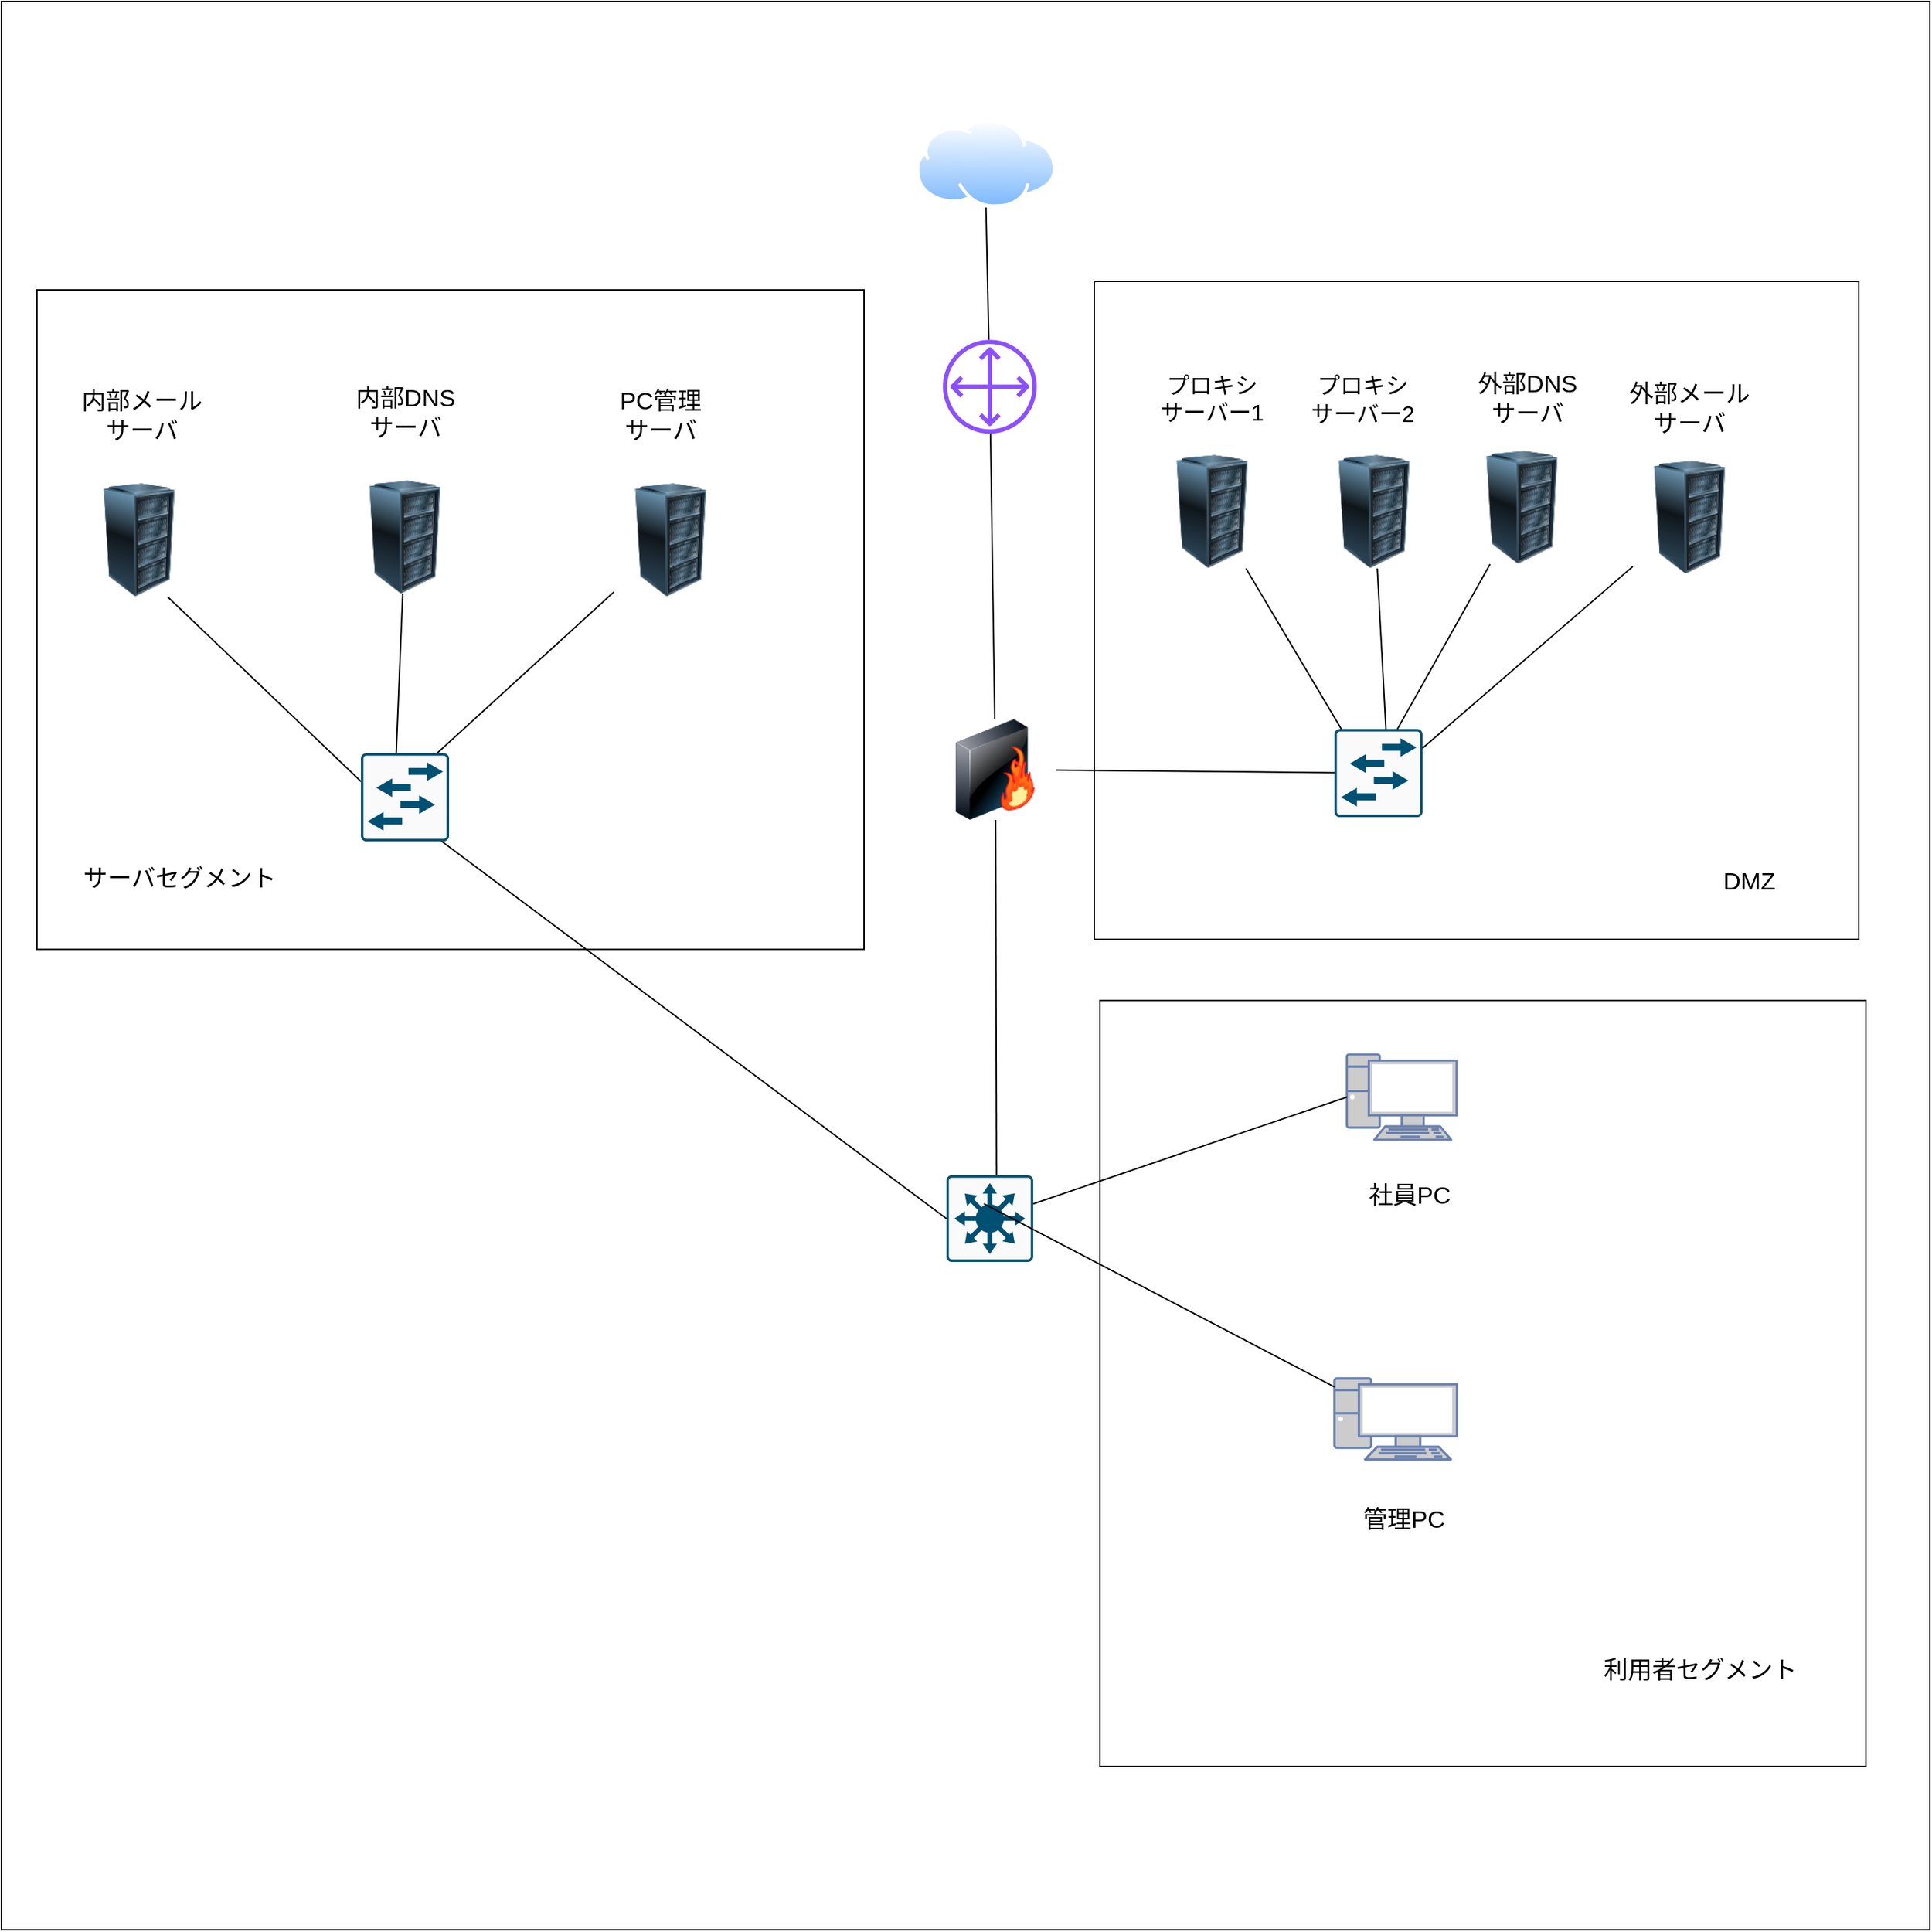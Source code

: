 <mxfile version="24.6.5" type="github" pages="2">
  <diagram name="ページ1" id="PjovX_DnfIpz0J4LrwaW">
    <mxGraphModel dx="2564" dy="1333" grid="0" gridSize="10" guides="1" tooltips="1" connect="1" arrows="1" fold="1" page="0" pageScale="1" pageWidth="827" pageHeight="1169" math="0" shadow="0">
      <root>
        <mxCell id="0" />
        <mxCell id="1" parent="0" />
        <mxCell id="ziOiXydjQFaTyok0d3w3-6" value="" style="whiteSpace=wrap;html=1;aspect=fixed;align=left;" vertex="1" parent="1">
          <mxGeometry x="-536" y="-278" width="1357" height="1357" as="geometry" />
        </mxCell>
        <mxCell id="ziOiXydjQFaTyok0d3w3-2" value="" style="whiteSpace=wrap;html=1;aspect=fixed;" vertex="1" parent="1">
          <mxGeometry x="237" y="425" width="539" height="539" as="geometry" />
        </mxCell>
        <mxCell id="DrKxHcsU2RTHfQZ3V-Yh-89" value="" style="rounded=0;whiteSpace=wrap;html=1;" parent="1" vertex="1">
          <mxGeometry x="-511" y="-75" width="582" height="464.07" as="geometry" />
        </mxCell>
        <mxCell id="DrKxHcsU2RTHfQZ3V-Yh-28" value="" style="whiteSpace=wrap;html=1;" parent="1" vertex="1">
          <mxGeometry x="233" y="-81" width="538" height="463" as="geometry" />
        </mxCell>
        <mxCell id="DrKxHcsU2RTHfQZ3V-Yh-1" value="" style="image;aspect=fixed;perimeter=ellipsePerimeter;html=1;align=center;shadow=0;dashed=0;spacingTop=3;image=img/lib/active_directory/internet_cloud.svg;" parent="1" vertex="1">
          <mxGeometry x="107.59" y="-195" width="98.41" height="62" as="geometry" />
        </mxCell>
        <mxCell id="DrKxHcsU2RTHfQZ3V-Yh-2" value="" style="sketch=0;outlineConnect=0;fontColor=#232F3E;gradientColor=none;fillColor=#8C4FFF;strokeColor=none;dashed=0;verticalLabelPosition=bottom;verticalAlign=top;align=center;html=1;fontSize=12;fontStyle=0;aspect=fixed;pointerEvents=1;shape=mxgraph.aws4.customer_gateway;" parent="1" vertex="1">
          <mxGeometry x="126.5" y="-39.93" width="66" height="66" as="geometry" />
        </mxCell>
        <mxCell id="DrKxHcsU2RTHfQZ3V-Yh-3" value="" style="image;html=1;image=img/lib/clip_art/networking/Firewall-page1_128x128.png" parent="1" vertex="1">
          <mxGeometry x="121" y="227" width="85" height="71" as="geometry" />
        </mxCell>
        <mxCell id="DrKxHcsU2RTHfQZ3V-Yh-4" value="" style="image;html=1;image=img/lib/clip_art/computers/Server_Rack_128x128.png" parent="1" vertex="1">
          <mxGeometry x="276" y="41" width="80" height="80" as="geometry" />
        </mxCell>
        <mxCell id="DrKxHcsU2RTHfQZ3V-Yh-5" value="" style="image;html=1;image=img/lib/clip_art/computers/Server_Rack_128x128.png" parent="1" vertex="1">
          <mxGeometry x="390" y="41" width="80" height="80" as="geometry" />
        </mxCell>
        <mxCell id="DrKxHcsU2RTHfQZ3V-Yh-6" value="" style="image;html=1;image=img/lib/clip_art/computers/Server_Rack_128x128.png" parent="1" vertex="1">
          <mxGeometry x="494" y="38" width="80" height="80" as="geometry" />
        </mxCell>
        <mxCell id="DrKxHcsU2RTHfQZ3V-Yh-7" value="" style="image;html=1;image=img/lib/clip_art/computers/Server_Rack_128x128.png" parent="1" vertex="1">
          <mxGeometry x="612" y="45" width="80" height="80" as="geometry" />
        </mxCell>
        <mxCell id="DrKxHcsU2RTHfQZ3V-Yh-11" value="" style="endArrow=none;html=1;rounded=0;fontSize=12;startSize=8;endSize=8;curved=1;exitX=0.325;exitY=0.415;exitDx=0;exitDy=0;exitPerimeter=0;" parent="1" source="DrKxHcsU2RTHfQZ3V-Yh-8" target="DrKxHcsU2RTHfQZ3V-Yh-4" edge="1">
          <mxGeometry width="50" height="50" relative="1" as="geometry">
            <mxPoint x="351" y="154" as="sourcePoint" />
            <mxPoint x="401" y="104" as="targetPoint" />
          </mxGeometry>
        </mxCell>
        <mxCell id="DrKxHcsU2RTHfQZ3V-Yh-13" value="" style="endArrow=none;html=1;rounded=0;fontSize=12;startSize=8;endSize=8;curved=1;exitX=0.544;exitY=0.305;exitDx=0;exitDy=0;exitPerimeter=0;" parent="1" source="DrKxHcsU2RTHfQZ3V-Yh-8" target="DrKxHcsU2RTHfQZ3V-Yh-6" edge="1">
          <mxGeometry width="50" height="50" relative="1" as="geometry">
            <mxPoint x="351" y="154" as="sourcePoint" />
            <mxPoint x="401" y="104" as="targetPoint" />
          </mxGeometry>
        </mxCell>
        <mxCell id="DrKxHcsU2RTHfQZ3V-Yh-14" value="" style="endArrow=none;html=1;rounded=0;fontSize=12;startSize=8;endSize=8;curved=1;exitX=0.717;exitY=0.462;exitDx=0;exitDy=0;exitPerimeter=0;" parent="1" source="DrKxHcsU2RTHfQZ3V-Yh-8" target="DrKxHcsU2RTHfQZ3V-Yh-7" edge="1">
          <mxGeometry width="50" height="50" relative="1" as="geometry">
            <mxPoint x="351" y="154" as="sourcePoint" />
            <mxPoint x="401" y="104" as="targetPoint" />
          </mxGeometry>
        </mxCell>
        <mxCell id="DrKxHcsU2RTHfQZ3V-Yh-15" value="" style="endArrow=none;html=1;rounded=0;fontSize=12;startSize=8;endSize=8;curved=1;" parent="1" source="DrKxHcsU2RTHfQZ3V-Yh-8" target="DrKxHcsU2RTHfQZ3V-Yh-3" edge="1">
          <mxGeometry width="50" height="50" relative="1" as="geometry">
            <mxPoint x="351" y="208" as="sourcePoint" />
            <mxPoint x="401" y="158" as="targetPoint" />
          </mxGeometry>
        </mxCell>
        <mxCell id="DrKxHcsU2RTHfQZ3V-Yh-16" value="プロキシサーバー1&lt;div style=&quot;font-size: 16px;&quot;&gt;&lt;br style=&quot;font-size: 16px;&quot;&gt;&lt;/div&gt;" style="text;strokeColor=none;align=center;fillColor=none;html=1;verticalAlign=middle;whiteSpace=wrap;rounded=0;fontSize=16;" parent="1" vertex="1">
          <mxGeometry x="276" y="-3.93" width="79.5" height="30" as="geometry" />
        </mxCell>
        <mxCell id="DrKxHcsU2RTHfQZ3V-Yh-19" style="edgeStyle=none;curved=1;rounded=0;orthogonalLoop=1;jettySize=auto;html=1;exitX=0.75;exitY=0;exitDx=0;exitDy=0;fontSize=12;startSize=8;endSize=8;" parent="1" edge="1">
          <mxGeometry relative="1" as="geometry">
            <mxPoint x="458.625" y="140" as="sourcePoint" />
            <mxPoint x="458.625" y="140" as="targetPoint" />
          </mxGeometry>
        </mxCell>
        <mxCell id="DrKxHcsU2RTHfQZ3V-Yh-20" value="外部DNSサーバ" style="text;strokeColor=none;align=center;fillColor=none;html=1;verticalAlign=middle;whiteSpace=wrap;rounded=0;fontSize=17;" parent="1" vertex="1">
          <mxGeometry x="498" y="-13" width="79.5" height="30" as="geometry" />
        </mxCell>
        <mxCell id="DrKxHcsU2RTHfQZ3V-Yh-22" value="外部メールサーバ" style="text;strokeColor=none;align=center;fillColor=none;html=1;verticalAlign=middle;whiteSpace=wrap;rounded=0;fontSize=17;" parent="1" vertex="1">
          <mxGeometry x="607" y="-3.93" width="90" height="25" as="geometry" />
        </mxCell>
        <mxCell id="DrKxHcsU2RTHfQZ3V-Yh-27" value="" style="endArrow=none;html=1;rounded=0;fontSize=12;startSize=8;endSize=8;curved=1;exitX=0.227;exitY=0.422;exitDx=0;exitDy=0;exitPerimeter=0;" parent="1" source="DrKxHcsU2RTHfQZ3V-Yh-25" target="DrKxHcsU2RTHfQZ3V-Yh-3" edge="1">
          <mxGeometry width="50" height="50" relative="1" as="geometry">
            <mxPoint x="351" y="383" as="sourcePoint" />
            <mxPoint x="401" y="333" as="targetPoint" />
          </mxGeometry>
        </mxCell>
        <mxCell id="DrKxHcsU2RTHfQZ3V-Yh-25" value="" style="sketch=0;points=[[0.015,0.015,0],[0.985,0.015,0],[0.985,0.985,0],[0.015,0.985,0],[0.25,0,0],[0.5,0,0],[0.75,0,0],[1,0.25,0],[1,0.5,0],[1,0.75,0],[0.75,1,0],[0.5,1,0],[0.25,1,0],[0,0.75,0],[0,0.5,0],[0,0.25,0]];verticalLabelPosition=bottom;html=1;verticalAlign=top;aspect=fixed;align=center;pointerEvents=1;shape=mxgraph.cisco19.rect;prIcon=l3_switch;fillColor=#FAFAFA;strokeColor=#005073;direction=south;" parent="1" vertex="1">
          <mxGeometry x="129" y="548" width="61" height="61" as="geometry" />
        </mxCell>
        <mxCell id="DrKxHcsU2RTHfQZ3V-Yh-29" value="DMZ" style="text;strokeColor=none;align=center;fillColor=none;html=1;verticalAlign=middle;whiteSpace=wrap;rounded=0;fontSize=17;" parent="1" vertex="1">
          <mxGeometry x="633" y="308" width="122" height="68" as="geometry" />
        </mxCell>
        <mxCell id="DrKxHcsU2RTHfQZ3V-Yh-31" value="" style="endArrow=none;html=1;rounded=0;fontSize=12;startSize=8;endSize=8;curved=1;exitX=0.593;exitY=0.152;exitDx=0;exitDy=0;exitPerimeter=0;" parent="1" source="DrKxHcsU2RTHfQZ3V-Yh-8" target="DrKxHcsU2RTHfQZ3V-Yh-5" edge="1">
          <mxGeometry width="50" height="50" relative="1" as="geometry">
            <mxPoint x="496.432" y="214.424" as="sourcePoint" />
            <mxPoint x="444.202" y="77" as="targetPoint" />
          </mxGeometry>
        </mxCell>
        <mxCell id="DrKxHcsU2RTHfQZ3V-Yh-8" value="" style="sketch=0;points=[[0.015,0.015,0],[0.985,0.015,0],[0.985,0.985,0],[0.015,0.985,0],[0.25,0,0],[0.5,0,0],[0.75,0,0],[1,0.25,0],[1,0.5,0],[1,0.75,0],[0.75,1,0],[0.5,1,0],[0.25,1,0],[0,0.75,0],[0,0.5,0],[0,0.25,0]];verticalLabelPosition=bottom;html=1;verticalAlign=top;aspect=fixed;align=center;pointerEvents=1;shape=mxgraph.cisco19.rect;prIcon=l2_switch;fillColor=#FAFAFA;strokeColor=#005073;" parent="1" vertex="1">
          <mxGeometry x="402" y="234" width="62" height="62" as="geometry" />
        </mxCell>
        <mxCell id="DrKxHcsU2RTHfQZ3V-Yh-32" value="プロキシサーバー2" style="text;strokeColor=none;align=center;fillColor=none;html=1;verticalAlign=middle;whiteSpace=wrap;rounded=0;fontSize=16;" parent="1" vertex="1">
          <mxGeometry x="382" y="-13" width="79.5" height="30" as="geometry" />
        </mxCell>
        <mxCell id="DrKxHcsU2RTHfQZ3V-Yh-53" style="edgeStyle=none;curved=1;rounded=0;orthogonalLoop=1;jettySize=auto;html=1;exitX=0;exitY=0;exitDx=0;exitDy=0;fontSize=12;startSize=8;endSize=8;" parent="1" source="DrKxHcsU2RTHfQZ3V-Yh-28" target="DrKxHcsU2RTHfQZ3V-Yh-28" edge="1">
          <mxGeometry relative="1" as="geometry" />
        </mxCell>
        <mxCell id="DrKxHcsU2RTHfQZ3V-Yh-54" value="" style="endArrow=none;html=1;rounded=0;fontSize=12;startSize=8;endSize=8;curved=1;" parent="1" source="DrKxHcsU2RTHfQZ3V-Yh-3" target="DrKxHcsU2RTHfQZ3V-Yh-2" edge="1">
          <mxGeometry width="50" height="50" relative="1" as="geometry">
            <mxPoint x="370" y="101" as="sourcePoint" />
            <mxPoint x="420" y="51" as="targetPoint" />
          </mxGeometry>
        </mxCell>
        <mxCell id="DrKxHcsU2RTHfQZ3V-Yh-56" value="" style="endArrow=none;html=1;rounded=0;fontSize=12;startSize=8;endSize=8;curved=1;entryX=0.5;entryY=1;entryDx=0;entryDy=0;" parent="1" source="DrKxHcsU2RTHfQZ3V-Yh-2" target="DrKxHcsU2RTHfQZ3V-Yh-1" edge="1">
          <mxGeometry width="50" height="50" relative="1" as="geometry">
            <mxPoint x="370" y="-41" as="sourcePoint" />
            <mxPoint x="150" y="-222" as="targetPoint" />
          </mxGeometry>
        </mxCell>
        <mxCell id="DrKxHcsU2RTHfQZ3V-Yh-57" style="edgeStyle=none;curved=1;rounded=0;orthogonalLoop=1;jettySize=auto;html=1;exitX=0.25;exitY=0;exitDx=0;exitDy=0;fontSize=12;startSize=8;endSize=8;" parent="1" source="DrKxHcsU2RTHfQZ3V-Yh-1" target="DrKxHcsU2RTHfQZ3V-Yh-1" edge="1">
          <mxGeometry relative="1" as="geometry" />
        </mxCell>
        <mxCell id="DrKxHcsU2RTHfQZ3V-Yh-65" style="edgeStyle=none;curved=1;rounded=0;orthogonalLoop=1;jettySize=auto;html=1;exitX=0.75;exitY=1;exitDx=0;exitDy=0;fontSize=12;startSize=8;endSize=8;" parent="1" source="DrKxHcsU2RTHfQZ3V-Yh-16" target="DrKxHcsU2RTHfQZ3V-Yh-16" edge="1">
          <mxGeometry relative="1" as="geometry" />
        </mxCell>
        <mxCell id="DrKxHcsU2RTHfQZ3V-Yh-67" style="edgeStyle=none;curved=1;rounded=0;orthogonalLoop=1;jettySize=auto;html=1;exitX=0;exitY=0;exitDx=0;exitDy=0;fontSize=12;startSize=8;endSize=8;" parent="1" source="DrKxHcsU2RTHfQZ3V-Yh-28" target="DrKxHcsU2RTHfQZ3V-Yh-28" edge="1">
          <mxGeometry relative="1" as="geometry" />
        </mxCell>
        <mxCell id="DrKxHcsU2RTHfQZ3V-Yh-69" value="" style="image;html=1;image=img/lib/clip_art/computers/Server_Rack_128x128.png" parent="1" vertex="1">
          <mxGeometry x="-479" y="61" width="80" height="80" as="geometry" />
        </mxCell>
        <mxCell id="DrKxHcsU2RTHfQZ3V-Yh-70" value="" style="image;html=1;image=img/lib/clip_art/computers/Server_Rack_128x128.png" parent="1" vertex="1">
          <mxGeometry x="-292" y="59.0" width="80" height="80" as="geometry" />
        </mxCell>
        <mxCell id="DrKxHcsU2RTHfQZ3V-Yh-71" value="" style="image;html=1;image=img/lib/clip_art/computers/Server_Rack_128x128.png" parent="1" vertex="1">
          <mxGeometry x="-105" y="61" width="80" height="80" as="geometry" />
        </mxCell>
        <mxCell id="DrKxHcsU2RTHfQZ3V-Yh-75" value="" style="endArrow=none;html=1;rounded=0;fontSize=12;startSize=8;endSize=8;curved=1;exitX=0.326;exitY=0.559;exitDx=0;exitDy=0;exitPerimeter=0;entryX=0.5;entryY=1;entryDx=0;entryDy=0;entryPerimeter=0;" parent="1" source="DrKxHcsU2RTHfQZ3V-Yh-73" target="DrKxHcsU2RTHfQZ3V-Yh-25" edge="1">
          <mxGeometry width="50" height="50" relative="1" as="geometry">
            <mxPoint x="86" y="328" as="sourcePoint" />
            <mxPoint x="136" y="278" as="targetPoint" />
          </mxGeometry>
        </mxCell>
        <mxCell id="DrKxHcsU2RTHfQZ3V-Yh-76" style="edgeStyle=none;curved=1;rounded=0;orthogonalLoop=1;jettySize=auto;html=1;exitX=0;exitY=0.5;exitDx=0;exitDy=0;exitPerimeter=0;fontSize=12;startSize=8;endSize=8;" parent="1" source="DrKxHcsU2RTHfQZ3V-Yh-73" target="DrKxHcsU2RTHfQZ3V-Yh-73" edge="1">
          <mxGeometry relative="1" as="geometry" />
        </mxCell>
        <mxCell id="DrKxHcsU2RTHfQZ3V-Yh-77" value="" style="endArrow=none;html=1;rounded=0;fontSize=12;startSize=8;endSize=8;curved=1;exitX=0.303;exitY=0.61;exitDx=0;exitDy=0;exitPerimeter=0;entryX=0.75;entryY=1;entryDx=0;entryDy=0;" parent="1" source="DrKxHcsU2RTHfQZ3V-Yh-73" target="DrKxHcsU2RTHfQZ3V-Yh-69" edge="1">
          <mxGeometry width="50" height="50" relative="1" as="geometry">
            <mxPoint x="75" y="397" as="sourcePoint" />
            <mxPoint x="125" y="347" as="targetPoint" />
          </mxGeometry>
        </mxCell>
        <mxCell id="DrKxHcsU2RTHfQZ3V-Yh-78" value="" style="endArrow=none;html=1;rounded=0;fontSize=12;startSize=8;endSize=8;curved=1;exitX=0.381;exitY=0.473;exitDx=0;exitDy=0;exitPerimeter=0;" parent="1" source="DrKxHcsU2RTHfQZ3V-Yh-73" target="DrKxHcsU2RTHfQZ3V-Yh-70" edge="1">
          <mxGeometry width="50" height="50" relative="1" as="geometry">
            <mxPoint x="75" y="397" as="sourcePoint" />
            <mxPoint x="125" y="347" as="targetPoint" />
          </mxGeometry>
        </mxCell>
        <mxCell id="DrKxHcsU2RTHfQZ3V-Yh-79" value="" style="endArrow=none;html=1;rounded=0;fontSize=12;startSize=8;endSize=8;curved=1;exitX=0.303;exitY=0.512;exitDx=0;exitDy=0;exitPerimeter=0;" parent="1" source="DrKxHcsU2RTHfQZ3V-Yh-73" target="DrKxHcsU2RTHfQZ3V-Yh-71" edge="1">
          <mxGeometry width="50" height="50" relative="1" as="geometry">
            <mxPoint x="75" y="397" as="sourcePoint" />
            <mxPoint x="125" y="347" as="targetPoint" />
          </mxGeometry>
        </mxCell>
        <mxCell id="DrKxHcsU2RTHfQZ3V-Yh-73" value="" style="sketch=0;points=[[0.015,0.015,0],[0.985,0.015,0],[0.985,0.985,0],[0.015,0.985,0],[0.25,0,0],[0.5,0,0],[0.75,0,0],[1,0.25,0],[1,0.5,0],[1,0.75,0],[0.75,1,0],[0.5,1,0],[0.25,1,0],[0,0.75,0],[0,0.5,0],[0,0.25,0]];verticalLabelPosition=bottom;html=1;verticalAlign=top;aspect=fixed;align=center;pointerEvents=1;shape=mxgraph.cisco19.rect;prIcon=l2_switch;fillColor=#FAFAFA;strokeColor=#005073;" parent="1" vertex="1">
          <mxGeometry x="-283" y="251" width="62" height="62" as="geometry" />
        </mxCell>
        <mxCell id="DrKxHcsU2RTHfQZ3V-Yh-80" value="内部メールサーバ" style="text;strokeColor=none;align=center;fillColor=none;html=1;verticalAlign=middle;whiteSpace=wrap;rounded=0;fontSize=17;" parent="1" vertex="1">
          <mxGeometry x="-485" y="-11" width="95.5" height="49" as="geometry" />
        </mxCell>
        <mxCell id="DrKxHcsU2RTHfQZ3V-Yh-81" style="edgeStyle=none;curved=1;rounded=0;orthogonalLoop=1;jettySize=auto;html=1;exitX=0.75;exitY=0;exitDx=0;exitDy=0;fontSize=12;startSize=8;endSize=8;" parent="1" source="DrKxHcsU2RTHfQZ3V-Yh-80" target="DrKxHcsU2RTHfQZ3V-Yh-80" edge="1">
          <mxGeometry relative="1" as="geometry" />
        </mxCell>
        <mxCell id="DrKxHcsU2RTHfQZ3V-Yh-86" value="内部DNS&lt;div style=&quot;font-size: 17px;&quot;&gt;サーバ&lt;/div&gt;" style="text;strokeColor=none;align=center;fillColor=none;html=1;verticalAlign=middle;whiteSpace=wrap;rounded=0;fontSize=17;" parent="1" vertex="1">
          <mxGeometry x="-299.75" y="-13" width="96.75" height="49" as="geometry" />
        </mxCell>
        <mxCell id="DrKxHcsU2RTHfQZ3V-Yh-87" value="&lt;div style=&quot;font-size: 17px;&quot;&gt;PC管理&lt;br style=&quot;font-size: 17px;&quot;&gt;サーバ&lt;/div&gt;" style="text;strokeColor=none;align=center;fillColor=none;html=1;verticalAlign=middle;whiteSpace=wrap;rounded=0;fontSize=17;" parent="1" vertex="1">
          <mxGeometry x="-120.5" y="-11" width="95.5" height="49" as="geometry" />
        </mxCell>
        <mxCell id="DrKxHcsU2RTHfQZ3V-Yh-90" style="edgeStyle=none;curved=1;rounded=0;orthogonalLoop=1;jettySize=auto;html=1;exitX=1;exitY=1;exitDx=0;exitDy=0;fontSize=12;startSize=8;endSize=8;" parent="1" source="DrKxHcsU2RTHfQZ3V-Yh-89" target="DrKxHcsU2RTHfQZ3V-Yh-89" edge="1">
          <mxGeometry relative="1" as="geometry" />
        </mxCell>
        <mxCell id="DrKxHcsU2RTHfQZ3V-Yh-91" value="サーバセグメント" style="text;strokeColor=none;align=center;fillColor=none;html=1;verticalAlign=middle;whiteSpace=wrap;rounded=0;fontSize=17;" parent="1" vertex="1">
          <mxGeometry x="-489" y="308" width="157" height="64" as="geometry" />
        </mxCell>
        <mxCell id="DrKxHcsU2RTHfQZ3V-Yh-92" value="" style="fontColor=#0066CC;verticalAlign=top;verticalLabelPosition=bottom;labelPosition=center;align=center;html=1;outlineConnect=0;fillColor=#CCCCCC;strokeColor=#6881B3;gradientColor=none;gradientDirection=north;strokeWidth=2;shape=mxgraph.networks.pc;" parent="1" vertex="1">
          <mxGeometry x="402" y="691" width="86.25" height="57" as="geometry" />
        </mxCell>
        <mxCell id="DrKxHcsU2RTHfQZ3V-Yh-93" value="管理PC" style="text;strokeColor=none;align=center;fillColor=none;html=1;verticalAlign=middle;whiteSpace=wrap;rounded=0;fontSize=17;" parent="1" vertex="1">
          <mxGeometry x="410.75" y="776" width="79.5" height="30" as="geometry" />
        </mxCell>
        <mxCell id="DrKxHcsU2RTHfQZ3V-Yh-94" value="" style="fontColor=#0066CC;verticalAlign=top;verticalLabelPosition=bottom;labelPosition=center;align=center;html=1;outlineConnect=0;fillColor=#CCCCCC;strokeColor=#6881B3;gradientColor=none;gradientDirection=north;strokeWidth=2;shape=mxgraph.networks.pc;" parent="1" vertex="1">
          <mxGeometry x="410.75" y="463" width="77.25" height="60" as="geometry" />
        </mxCell>
        <mxCell id="DrKxHcsU2RTHfQZ3V-Yh-95" value="社員PC" style="text;strokeColor=none;align=center;fillColor=none;html=1;verticalAlign=middle;whiteSpace=wrap;rounded=0;fontSize=17;" parent="1" vertex="1">
          <mxGeometry x="414.5" y="548" width="79.5" height="30" as="geometry" />
        </mxCell>
        <mxCell id="DrKxHcsU2RTHfQZ3V-Yh-96" value="" style="endArrow=none;html=1;rounded=0;fontSize=12;startSize=8;endSize=8;curved=1;entryX=0;entryY=0.5;entryDx=0;entryDy=0;entryPerimeter=0;" parent="1" source="DrKxHcsU2RTHfQZ3V-Yh-25" target="DrKxHcsU2RTHfQZ3V-Yh-94" edge="1">
          <mxGeometry width="50" height="50" relative="1" as="geometry">
            <mxPoint x="170" y="512" as="sourcePoint" />
            <mxPoint x="220" y="462" as="targetPoint" />
          </mxGeometry>
        </mxCell>
        <mxCell id="DrKxHcsU2RTHfQZ3V-Yh-97" style="edgeStyle=none;curved=1;rounded=0;orthogonalLoop=1;jettySize=auto;html=1;entryX=0.5;entryY=0;entryDx=0;entryDy=0;entryPerimeter=0;fontSize=12;startSize=8;endSize=8;" parent="1" source="DrKxHcsU2RTHfQZ3V-Yh-25" target="DrKxHcsU2RTHfQZ3V-Yh-25" edge="1">
          <mxGeometry relative="1" as="geometry" />
        </mxCell>
        <mxCell id="DrKxHcsU2RTHfQZ3V-Yh-98" value="" style="endArrow=none;html=1;rounded=0;fontSize=12;startSize=8;endSize=8;curved=1;exitX=0.328;exitY=0.568;exitDx=0;exitDy=0;exitPerimeter=0;" parent="1" source="DrKxHcsU2RTHfQZ3V-Yh-25" target="DrKxHcsU2RTHfQZ3V-Yh-92" edge="1">
          <mxGeometry width="50" height="50" relative="1" as="geometry">
            <mxPoint x="140" y="487" as="sourcePoint" />
            <mxPoint x="190" y="437" as="targetPoint" />
          </mxGeometry>
        </mxCell>
        <mxCell id="ziOiXydjQFaTyok0d3w3-12" value="利用者セグメント" style="text;strokeColor=none;align=center;fillColor=none;html=1;verticalAlign=middle;whiteSpace=wrap;rounded=0;fontSize=17;" vertex="1" parent="1">
          <mxGeometry x="571" y="863" width="177" height="68" as="geometry" />
        </mxCell>
      </root>
    </mxGraphModel>
  </diagram>
  <diagram name="ページ1のコピー" id="ktKkLM5TYFKdbGdzPwie">
    <mxGraphModel dx="2868" dy="1272" grid="0" gridSize="10" guides="1" tooltips="1" connect="1" arrows="1" fold="1" page="0" pageScale="1" pageWidth="827" pageHeight="1169" math="0" shadow="0">
      <root>
        <mxCell id="LeUiIcLvKOep62EWzqUP-0" />
        <mxCell id="LeUiIcLvKOep62EWzqUP-1" parent="LeUiIcLvKOep62EWzqUP-0" />
        <mxCell id="ee0duNsLG5vYrk6HXB1_-0" value="" style="whiteSpace=wrap;html=1;" vertex="1" parent="LeUiIcLvKOep62EWzqUP-1">
          <mxGeometry x="230" y="439" width="520" height="417" as="geometry" />
        </mxCell>
        <mxCell id="LeUiIcLvKOep62EWzqUP-2" value="" style="rounded=0;whiteSpace=wrap;html=1;" vertex="1" parent="LeUiIcLvKOep62EWzqUP-1">
          <mxGeometry x="-511" y="-39.93" width="555" height="429" as="geometry" />
        </mxCell>
        <mxCell id="LeUiIcLvKOep62EWzqUP-3" value="" style="whiteSpace=wrap;html=1;" vertex="1" parent="LeUiIcLvKOep62EWzqUP-1">
          <mxGeometry x="233" y="-41" width="520" height="417" as="geometry" />
        </mxCell>
        <mxCell id="LeUiIcLvKOep62EWzqUP-4" value="" style="image;aspect=fixed;perimeter=ellipsePerimeter;html=1;align=center;shadow=0;dashed=0;spacingTop=3;image=img/lib/active_directory/internet_cloud.svg;" vertex="1" parent="LeUiIcLvKOep62EWzqUP-1">
          <mxGeometry x="107.59" y="-195" width="98.41" height="62" as="geometry" />
        </mxCell>
        <mxCell id="LeUiIcLvKOep62EWzqUP-5" value="" style="sketch=0;outlineConnect=0;fontColor=#232F3E;gradientColor=none;fillColor=#8C4FFF;strokeColor=none;dashed=0;verticalLabelPosition=bottom;verticalAlign=top;align=center;html=1;fontSize=12;fontStyle=0;aspect=fixed;pointerEvents=1;shape=mxgraph.aws4.customer_gateway;" vertex="1" parent="LeUiIcLvKOep62EWzqUP-1">
          <mxGeometry x="126.5" y="-39.93" width="66" height="66" as="geometry" />
        </mxCell>
        <mxCell id="LeUiIcLvKOep62EWzqUP-6" value="" style="image;html=1;image=img/lib/clip_art/networking/Firewall-page1_128x128.png" vertex="1" parent="LeUiIcLvKOep62EWzqUP-1">
          <mxGeometry x="121" y="227" width="85" height="71" as="geometry" />
        </mxCell>
        <mxCell id="LeUiIcLvKOep62EWzqUP-7" value="" style="image;html=1;image=img/lib/clip_art/computers/Server_Rack_128x128.png" vertex="1" parent="LeUiIcLvKOep62EWzqUP-1">
          <mxGeometry x="276" y="41" width="80" height="80" as="geometry" />
        </mxCell>
        <mxCell id="LeUiIcLvKOep62EWzqUP-8" value="" style="image;html=1;image=img/lib/clip_art/computers/Server_Rack_128x128.png" vertex="1" parent="LeUiIcLvKOep62EWzqUP-1">
          <mxGeometry x="390" y="41" width="80" height="80" as="geometry" />
        </mxCell>
        <mxCell id="LeUiIcLvKOep62EWzqUP-9" value="" style="image;html=1;image=img/lib/clip_art/computers/Server_Rack_128x128.png" vertex="1" parent="LeUiIcLvKOep62EWzqUP-1">
          <mxGeometry x="494" y="38" width="80" height="80" as="geometry" />
        </mxCell>
        <mxCell id="LeUiIcLvKOep62EWzqUP-10" value="" style="image;html=1;image=img/lib/clip_art/computers/Server_Rack_128x128.png" vertex="1" parent="LeUiIcLvKOep62EWzqUP-1">
          <mxGeometry x="612" y="45" width="80" height="80" as="geometry" />
        </mxCell>
        <mxCell id="LeUiIcLvKOep62EWzqUP-11" value="" style="endArrow=none;html=1;rounded=0;fontSize=12;startSize=8;endSize=8;curved=1;exitX=0.325;exitY=0.415;exitDx=0;exitDy=0;exitPerimeter=0;" edge="1" parent="LeUiIcLvKOep62EWzqUP-1" source="LeUiIcLvKOep62EWzqUP-23" target="LeUiIcLvKOep62EWzqUP-7">
          <mxGeometry width="50" height="50" relative="1" as="geometry">
            <mxPoint x="351" y="154" as="sourcePoint" />
            <mxPoint x="401" y="104" as="targetPoint" />
          </mxGeometry>
        </mxCell>
        <mxCell id="LeUiIcLvKOep62EWzqUP-12" value="" style="endArrow=none;html=1;rounded=0;fontSize=12;startSize=8;endSize=8;curved=1;exitX=0.544;exitY=0.305;exitDx=0;exitDy=0;exitPerimeter=0;" edge="1" parent="LeUiIcLvKOep62EWzqUP-1" source="LeUiIcLvKOep62EWzqUP-23" target="LeUiIcLvKOep62EWzqUP-9">
          <mxGeometry width="50" height="50" relative="1" as="geometry">
            <mxPoint x="351" y="154" as="sourcePoint" />
            <mxPoint x="401" y="104" as="targetPoint" />
          </mxGeometry>
        </mxCell>
        <mxCell id="LeUiIcLvKOep62EWzqUP-13" value="" style="endArrow=none;html=1;rounded=0;fontSize=12;startSize=8;endSize=8;curved=1;exitX=0.717;exitY=0.462;exitDx=0;exitDy=0;exitPerimeter=0;" edge="1" parent="LeUiIcLvKOep62EWzqUP-1" source="LeUiIcLvKOep62EWzqUP-23" target="LeUiIcLvKOep62EWzqUP-10">
          <mxGeometry width="50" height="50" relative="1" as="geometry">
            <mxPoint x="351" y="154" as="sourcePoint" />
            <mxPoint x="401" y="104" as="targetPoint" />
          </mxGeometry>
        </mxCell>
        <mxCell id="LeUiIcLvKOep62EWzqUP-14" value="" style="endArrow=none;html=1;rounded=0;fontSize=12;startSize=8;endSize=8;curved=1;" edge="1" parent="LeUiIcLvKOep62EWzqUP-1" source="LeUiIcLvKOep62EWzqUP-23" target="LeUiIcLvKOep62EWzqUP-6">
          <mxGeometry width="50" height="50" relative="1" as="geometry">
            <mxPoint x="351" y="208" as="sourcePoint" />
            <mxPoint x="401" y="158" as="targetPoint" />
          </mxGeometry>
        </mxCell>
        <mxCell id="LeUiIcLvKOep62EWzqUP-15" value="プロキシサーバー1&lt;div&gt;&lt;br&gt;&lt;/div&gt;" style="text;strokeColor=none;align=center;fillColor=none;html=1;verticalAlign=middle;whiteSpace=wrap;rounded=0;fontSize=16;" vertex="1" parent="LeUiIcLvKOep62EWzqUP-1">
          <mxGeometry x="276" y="-3.93" width="79.5" height="30" as="geometry" />
        </mxCell>
        <mxCell id="LeUiIcLvKOep62EWzqUP-16" style="edgeStyle=none;curved=1;rounded=0;orthogonalLoop=1;jettySize=auto;html=1;exitX=0.75;exitY=0;exitDx=0;exitDy=0;fontSize=12;startSize=8;endSize=8;" edge="1" parent="LeUiIcLvKOep62EWzqUP-1">
          <mxGeometry relative="1" as="geometry">
            <mxPoint x="458.625" y="140" as="sourcePoint" />
            <mxPoint x="458.625" y="140" as="targetPoint" />
          </mxGeometry>
        </mxCell>
        <mxCell id="LeUiIcLvKOep62EWzqUP-17" value="外部DNSサーバ" style="text;strokeColor=none;align=center;fillColor=none;html=1;verticalAlign=middle;whiteSpace=wrap;rounded=0;fontSize=16;" vertex="1" parent="LeUiIcLvKOep62EWzqUP-1">
          <mxGeometry x="498" y="-13" width="79.5" height="30" as="geometry" />
        </mxCell>
        <mxCell id="LeUiIcLvKOep62EWzqUP-18" value="外部メールサーバ" style="text;strokeColor=none;align=center;fillColor=none;html=1;verticalAlign=middle;whiteSpace=wrap;rounded=0;fontSize=16;" vertex="1" parent="LeUiIcLvKOep62EWzqUP-1">
          <mxGeometry x="607" y="-3.93" width="90" height="25" as="geometry" />
        </mxCell>
        <mxCell id="LeUiIcLvKOep62EWzqUP-19" value="" style="endArrow=none;html=1;rounded=0;fontSize=12;startSize=8;endSize=8;curved=1;exitX=0.227;exitY=0.422;exitDx=0;exitDy=0;exitPerimeter=0;" edge="1" parent="LeUiIcLvKOep62EWzqUP-1" source="LeUiIcLvKOep62EWzqUP-20" target="LeUiIcLvKOep62EWzqUP-6">
          <mxGeometry width="50" height="50" relative="1" as="geometry">
            <mxPoint x="351" y="383" as="sourcePoint" />
            <mxPoint x="401" y="333" as="targetPoint" />
          </mxGeometry>
        </mxCell>
        <mxCell id="LeUiIcLvKOep62EWzqUP-20" value="" style="sketch=0;points=[[0.015,0.015,0],[0.985,0.015,0],[0.985,0.985,0],[0.015,0.985,0],[0.25,0,0],[0.5,0,0],[0.75,0,0],[1,0.25,0],[1,0.5,0],[1,0.75,0],[0.75,1,0],[0.5,1,0],[0.25,1,0],[0,0.75,0],[0,0.5,0],[0,0.25,0]];verticalLabelPosition=bottom;html=1;verticalAlign=top;aspect=fixed;align=center;pointerEvents=1;shape=mxgraph.cisco19.rect;prIcon=l3_switch;fillColor=#FAFAFA;strokeColor=#005073;direction=south;" vertex="1" parent="LeUiIcLvKOep62EWzqUP-1">
          <mxGeometry x="129" y="548" width="61" height="61" as="geometry" />
        </mxCell>
        <mxCell id="LeUiIcLvKOep62EWzqUP-21" value="DMZ" style="text;strokeColor=none;align=center;fillColor=none;html=1;verticalAlign=middle;whiteSpace=wrap;rounded=0;fontSize=16;" vertex="1" parent="LeUiIcLvKOep62EWzqUP-1">
          <mxGeometry x="633" y="308" width="122" height="68" as="geometry" />
        </mxCell>
        <mxCell id="LeUiIcLvKOep62EWzqUP-22" value="" style="endArrow=none;html=1;rounded=0;fontSize=12;startSize=8;endSize=8;curved=1;exitX=0.593;exitY=0.152;exitDx=0;exitDy=0;exitPerimeter=0;" edge="1" parent="LeUiIcLvKOep62EWzqUP-1" source="LeUiIcLvKOep62EWzqUP-23" target="LeUiIcLvKOep62EWzqUP-8">
          <mxGeometry width="50" height="50" relative="1" as="geometry">
            <mxPoint x="496.432" y="214.424" as="sourcePoint" />
            <mxPoint x="444.202" y="77" as="targetPoint" />
          </mxGeometry>
        </mxCell>
        <mxCell id="LeUiIcLvKOep62EWzqUP-23" value="" style="sketch=0;points=[[0.015,0.015,0],[0.985,0.015,0],[0.985,0.985,0],[0.015,0.985,0],[0.25,0,0],[0.5,0,0],[0.75,0,0],[1,0.25,0],[1,0.5,0],[1,0.75,0],[0.75,1,0],[0.5,1,0],[0.25,1,0],[0,0.75,0],[0,0.5,0],[0,0.25,0]];verticalLabelPosition=bottom;html=1;verticalAlign=top;aspect=fixed;align=center;pointerEvents=1;shape=mxgraph.cisco19.rect;prIcon=l2_switch;fillColor=#FAFAFA;strokeColor=#005073;" vertex="1" parent="LeUiIcLvKOep62EWzqUP-1">
          <mxGeometry x="402" y="234" width="62" height="62" as="geometry" />
        </mxCell>
        <mxCell id="LeUiIcLvKOep62EWzqUP-24" value="プロキシサーバー2" style="text;strokeColor=none;align=center;fillColor=none;html=1;verticalAlign=middle;whiteSpace=wrap;rounded=0;fontSize=16;" vertex="1" parent="LeUiIcLvKOep62EWzqUP-1">
          <mxGeometry x="382" y="-13" width="79.5" height="30" as="geometry" />
        </mxCell>
        <mxCell id="LeUiIcLvKOep62EWzqUP-25" style="edgeStyle=none;curved=1;rounded=0;orthogonalLoop=1;jettySize=auto;html=1;exitX=0;exitY=0;exitDx=0;exitDy=0;fontSize=12;startSize=8;endSize=8;" edge="1" parent="LeUiIcLvKOep62EWzqUP-1" source="LeUiIcLvKOep62EWzqUP-3" target="LeUiIcLvKOep62EWzqUP-3">
          <mxGeometry relative="1" as="geometry" />
        </mxCell>
        <mxCell id="LeUiIcLvKOep62EWzqUP-26" value="" style="endArrow=none;html=1;rounded=0;fontSize=12;startSize=8;endSize=8;curved=1;" edge="1" parent="LeUiIcLvKOep62EWzqUP-1" source="LeUiIcLvKOep62EWzqUP-6" target="LeUiIcLvKOep62EWzqUP-5">
          <mxGeometry width="50" height="50" relative="1" as="geometry">
            <mxPoint x="370" y="101" as="sourcePoint" />
            <mxPoint x="420" y="51" as="targetPoint" />
          </mxGeometry>
        </mxCell>
        <mxCell id="LeUiIcLvKOep62EWzqUP-27" value="" style="endArrow=none;html=1;rounded=0;fontSize=12;startSize=8;endSize=8;curved=1;entryX=0.5;entryY=1;entryDx=0;entryDy=0;" edge="1" parent="LeUiIcLvKOep62EWzqUP-1" source="LeUiIcLvKOep62EWzqUP-5" target="LeUiIcLvKOep62EWzqUP-4">
          <mxGeometry width="50" height="50" relative="1" as="geometry">
            <mxPoint x="370" y="-41" as="sourcePoint" />
            <mxPoint x="150" y="-222" as="targetPoint" />
          </mxGeometry>
        </mxCell>
        <mxCell id="LeUiIcLvKOep62EWzqUP-28" style="edgeStyle=none;curved=1;rounded=0;orthogonalLoop=1;jettySize=auto;html=1;exitX=0.25;exitY=0;exitDx=0;exitDy=0;fontSize=12;startSize=8;endSize=8;" edge="1" parent="LeUiIcLvKOep62EWzqUP-1" source="LeUiIcLvKOep62EWzqUP-4" target="LeUiIcLvKOep62EWzqUP-4">
          <mxGeometry relative="1" as="geometry" />
        </mxCell>
        <mxCell id="LeUiIcLvKOep62EWzqUP-29" style="edgeStyle=none;curved=1;rounded=0;orthogonalLoop=1;jettySize=auto;html=1;exitX=0.75;exitY=1;exitDx=0;exitDy=0;fontSize=12;startSize=8;endSize=8;" edge="1" parent="LeUiIcLvKOep62EWzqUP-1" source="LeUiIcLvKOep62EWzqUP-15" target="LeUiIcLvKOep62EWzqUP-15">
          <mxGeometry relative="1" as="geometry" />
        </mxCell>
        <mxCell id="LeUiIcLvKOep62EWzqUP-30" style="edgeStyle=none;curved=1;rounded=0;orthogonalLoop=1;jettySize=auto;html=1;exitX=0;exitY=0;exitDx=0;exitDy=0;fontSize=12;startSize=8;endSize=8;" edge="1" parent="LeUiIcLvKOep62EWzqUP-1" source="LeUiIcLvKOep62EWzqUP-3" target="LeUiIcLvKOep62EWzqUP-3">
          <mxGeometry relative="1" as="geometry" />
        </mxCell>
        <mxCell id="LeUiIcLvKOep62EWzqUP-31" value="" style="image;html=1;image=img/lib/clip_art/computers/Server_Rack_128x128.png" vertex="1" parent="LeUiIcLvKOep62EWzqUP-1">
          <mxGeometry x="-479" y="61" width="80" height="80" as="geometry" />
        </mxCell>
        <mxCell id="LeUiIcLvKOep62EWzqUP-32" value="" style="image;html=1;image=img/lib/clip_art/computers/Server_Rack_128x128.png" vertex="1" parent="LeUiIcLvKOep62EWzqUP-1">
          <mxGeometry x="-292" y="59.0" width="80" height="80" as="geometry" />
        </mxCell>
        <mxCell id="LeUiIcLvKOep62EWzqUP-33" value="" style="image;html=1;image=img/lib/clip_art/computers/Server_Rack_128x128.png" vertex="1" parent="LeUiIcLvKOep62EWzqUP-1">
          <mxGeometry x="-105" y="61" width="80" height="80" as="geometry" />
        </mxCell>
        <mxCell id="LeUiIcLvKOep62EWzqUP-34" value="" style="endArrow=none;html=1;rounded=0;fontSize=12;startSize=8;endSize=8;curved=1;exitX=0.326;exitY=0.559;exitDx=0;exitDy=0;exitPerimeter=0;entryX=0.5;entryY=1;entryDx=0;entryDy=0;entryPerimeter=0;" edge="1" parent="LeUiIcLvKOep62EWzqUP-1" source="LeUiIcLvKOep62EWzqUP-39" target="LeUiIcLvKOep62EWzqUP-20">
          <mxGeometry width="50" height="50" relative="1" as="geometry">
            <mxPoint x="86" y="328" as="sourcePoint" />
            <mxPoint x="136" y="278" as="targetPoint" />
          </mxGeometry>
        </mxCell>
        <mxCell id="LeUiIcLvKOep62EWzqUP-35" style="edgeStyle=none;curved=1;rounded=0;orthogonalLoop=1;jettySize=auto;html=1;exitX=0;exitY=0.5;exitDx=0;exitDy=0;exitPerimeter=0;fontSize=12;startSize=8;endSize=8;" edge="1" parent="LeUiIcLvKOep62EWzqUP-1" source="LeUiIcLvKOep62EWzqUP-39" target="LeUiIcLvKOep62EWzqUP-39">
          <mxGeometry relative="1" as="geometry" />
        </mxCell>
        <mxCell id="LeUiIcLvKOep62EWzqUP-36" value="" style="endArrow=none;html=1;rounded=0;fontSize=12;startSize=8;endSize=8;curved=1;exitX=0.303;exitY=0.61;exitDx=0;exitDy=0;exitPerimeter=0;entryX=0.75;entryY=1;entryDx=0;entryDy=0;" edge="1" parent="LeUiIcLvKOep62EWzqUP-1" source="LeUiIcLvKOep62EWzqUP-39" target="LeUiIcLvKOep62EWzqUP-31">
          <mxGeometry width="50" height="50" relative="1" as="geometry">
            <mxPoint x="75" y="397" as="sourcePoint" />
            <mxPoint x="125" y="347" as="targetPoint" />
          </mxGeometry>
        </mxCell>
        <mxCell id="LeUiIcLvKOep62EWzqUP-37" value="" style="endArrow=none;html=1;rounded=0;fontSize=12;startSize=8;endSize=8;curved=1;exitX=0.381;exitY=0.473;exitDx=0;exitDy=0;exitPerimeter=0;" edge="1" parent="LeUiIcLvKOep62EWzqUP-1" source="LeUiIcLvKOep62EWzqUP-39" target="LeUiIcLvKOep62EWzqUP-32">
          <mxGeometry width="50" height="50" relative="1" as="geometry">
            <mxPoint x="75" y="397" as="sourcePoint" />
            <mxPoint x="125" y="347" as="targetPoint" />
          </mxGeometry>
        </mxCell>
        <mxCell id="LeUiIcLvKOep62EWzqUP-38" value="" style="endArrow=none;html=1;rounded=0;fontSize=12;startSize=8;endSize=8;curved=1;exitX=0.303;exitY=0.512;exitDx=0;exitDy=0;exitPerimeter=0;" edge="1" parent="LeUiIcLvKOep62EWzqUP-1" source="LeUiIcLvKOep62EWzqUP-39" target="LeUiIcLvKOep62EWzqUP-33">
          <mxGeometry width="50" height="50" relative="1" as="geometry">
            <mxPoint x="75" y="397" as="sourcePoint" />
            <mxPoint x="125" y="347" as="targetPoint" />
          </mxGeometry>
        </mxCell>
        <mxCell id="LeUiIcLvKOep62EWzqUP-39" value="" style="sketch=0;points=[[0.015,0.015,0],[0.985,0.015,0],[0.985,0.985,0],[0.015,0.985,0],[0.25,0,0],[0.5,0,0],[0.75,0,0],[1,0.25,0],[1,0.5,0],[1,0.75,0],[0.75,1,0],[0.5,1,0],[0.25,1,0],[0,0.75,0],[0,0.5,0],[0,0.25,0]];verticalLabelPosition=bottom;html=1;verticalAlign=top;aspect=fixed;align=center;pointerEvents=1;shape=mxgraph.cisco19.rect;prIcon=l2_switch;fillColor=#FAFAFA;strokeColor=#005073;" vertex="1" parent="LeUiIcLvKOep62EWzqUP-1">
          <mxGeometry x="-283" y="251" width="62" height="62" as="geometry" />
        </mxCell>
        <mxCell id="LeUiIcLvKOep62EWzqUP-40" value="内部メールサーバ" style="text;strokeColor=none;align=center;fillColor=none;html=1;verticalAlign=middle;whiteSpace=wrap;rounded=0;fontSize=16;" vertex="1" parent="LeUiIcLvKOep62EWzqUP-1">
          <mxGeometry x="-485" y="-11" width="95.5" height="49" as="geometry" />
        </mxCell>
        <mxCell id="LeUiIcLvKOep62EWzqUP-41" style="edgeStyle=none;curved=1;rounded=0;orthogonalLoop=1;jettySize=auto;html=1;exitX=0.75;exitY=0;exitDx=0;exitDy=0;fontSize=12;startSize=8;endSize=8;" edge="1" parent="LeUiIcLvKOep62EWzqUP-1" source="LeUiIcLvKOep62EWzqUP-40" target="LeUiIcLvKOep62EWzqUP-40">
          <mxGeometry relative="1" as="geometry" />
        </mxCell>
        <mxCell id="LeUiIcLvKOep62EWzqUP-42" value="内部DNS&lt;div&gt;サーバ&lt;/div&gt;" style="text;strokeColor=none;align=center;fillColor=none;html=1;verticalAlign=middle;whiteSpace=wrap;rounded=0;fontSize=16;" vertex="1" parent="LeUiIcLvKOep62EWzqUP-1">
          <mxGeometry x="-299.75" y="-13" width="95.5" height="49" as="geometry" />
        </mxCell>
        <mxCell id="LeUiIcLvKOep62EWzqUP-43" value="&lt;div&gt;PC管理&lt;br&gt;サーバ&lt;/div&gt;" style="text;strokeColor=none;align=center;fillColor=none;html=1;verticalAlign=middle;whiteSpace=wrap;rounded=0;fontSize=16;" vertex="1" parent="LeUiIcLvKOep62EWzqUP-1">
          <mxGeometry x="-120.5" y="-11" width="95.5" height="49" as="geometry" />
        </mxCell>
        <mxCell id="LeUiIcLvKOep62EWzqUP-44" style="edgeStyle=none;curved=1;rounded=0;orthogonalLoop=1;jettySize=auto;html=1;exitX=1;exitY=1;exitDx=0;exitDy=0;fontSize=12;startSize=8;endSize=8;" edge="1" parent="LeUiIcLvKOep62EWzqUP-1" source="LeUiIcLvKOep62EWzqUP-2" target="LeUiIcLvKOep62EWzqUP-2">
          <mxGeometry relative="1" as="geometry" />
        </mxCell>
        <mxCell id="LeUiIcLvKOep62EWzqUP-45" value="サーバセグメント" style="text;strokeColor=none;align=center;fillColor=none;html=1;verticalAlign=middle;whiteSpace=wrap;rounded=0;fontSize=16;" vertex="1" parent="LeUiIcLvKOep62EWzqUP-1">
          <mxGeometry x="-489" y="308" width="157" height="64" as="geometry" />
        </mxCell>
        <mxCell id="LeUiIcLvKOep62EWzqUP-46" value="" style="fontColor=#0066CC;verticalAlign=top;verticalLabelPosition=bottom;labelPosition=center;align=center;html=1;outlineConnect=0;fillColor=#CCCCCC;strokeColor=#6881B3;gradientColor=none;gradientDirection=north;strokeWidth=2;shape=mxgraph.networks.pc;" vertex="1" parent="LeUiIcLvKOep62EWzqUP-1">
          <mxGeometry x="402" y="691" width="86.25" height="57" as="geometry" />
        </mxCell>
        <mxCell id="LeUiIcLvKOep62EWzqUP-47" value="管理PC" style="text;strokeColor=none;align=center;fillColor=none;html=1;verticalAlign=middle;whiteSpace=wrap;rounded=0;fontSize=16;" vertex="1" parent="LeUiIcLvKOep62EWzqUP-1">
          <mxGeometry x="410.75" y="776" width="79.5" height="30" as="geometry" />
        </mxCell>
        <mxCell id="LeUiIcLvKOep62EWzqUP-48" value="" style="fontColor=#0066CC;verticalAlign=top;verticalLabelPosition=bottom;labelPosition=center;align=center;html=1;outlineConnect=0;fillColor=#CCCCCC;strokeColor=#6881B3;gradientColor=none;gradientDirection=north;strokeWidth=2;shape=mxgraph.networks.pc;" vertex="1" parent="LeUiIcLvKOep62EWzqUP-1">
          <mxGeometry x="410.75" y="463" width="77.25" height="60" as="geometry" />
        </mxCell>
        <mxCell id="LeUiIcLvKOep62EWzqUP-49" value="社員PC" style="text;strokeColor=none;align=center;fillColor=none;html=1;verticalAlign=middle;whiteSpace=wrap;rounded=0;fontSize=16;" vertex="1" parent="LeUiIcLvKOep62EWzqUP-1">
          <mxGeometry x="414.5" y="548" width="79.5" height="30" as="geometry" />
        </mxCell>
        <mxCell id="LeUiIcLvKOep62EWzqUP-50" value="" style="endArrow=none;html=1;rounded=0;fontSize=12;startSize=8;endSize=8;curved=1;entryX=0;entryY=0.5;entryDx=0;entryDy=0;entryPerimeter=0;" edge="1" parent="LeUiIcLvKOep62EWzqUP-1" source="LeUiIcLvKOep62EWzqUP-20" target="LeUiIcLvKOep62EWzqUP-48">
          <mxGeometry width="50" height="50" relative="1" as="geometry">
            <mxPoint x="170" y="512" as="sourcePoint" />
            <mxPoint x="220" y="462" as="targetPoint" />
          </mxGeometry>
        </mxCell>
        <mxCell id="LeUiIcLvKOep62EWzqUP-51" style="edgeStyle=none;curved=1;rounded=0;orthogonalLoop=1;jettySize=auto;html=1;entryX=0.5;entryY=0;entryDx=0;entryDy=0;entryPerimeter=0;fontSize=12;startSize=8;endSize=8;" edge="1" parent="LeUiIcLvKOep62EWzqUP-1" source="LeUiIcLvKOep62EWzqUP-20" target="LeUiIcLvKOep62EWzqUP-20">
          <mxGeometry relative="1" as="geometry" />
        </mxCell>
        <mxCell id="LeUiIcLvKOep62EWzqUP-52" value="" style="endArrow=none;html=1;rounded=0;fontSize=12;startSize=8;endSize=8;curved=1;exitX=0.328;exitY=0.568;exitDx=0;exitDy=0;exitPerimeter=0;" edge="1" parent="LeUiIcLvKOep62EWzqUP-1" source="LeUiIcLvKOep62EWzqUP-20" target="LeUiIcLvKOep62EWzqUP-46">
          <mxGeometry width="50" height="50" relative="1" as="geometry">
            <mxPoint x="140" y="487" as="sourcePoint" />
            <mxPoint x="190" y="437" as="targetPoint" />
          </mxGeometry>
        </mxCell>
        <mxCell id="ee0duNsLG5vYrk6HXB1_-1" value="利用者セグメント" style="text;strokeColor=none;align=center;fillColor=none;html=1;verticalAlign=middle;whiteSpace=wrap;rounded=0;fontSize=16;" vertex="1" parent="LeUiIcLvKOep62EWzqUP-1">
          <mxGeometry x="591" y="776" width="150" height="68" as="geometry" />
        </mxCell>
      </root>
    </mxGraphModel>
  </diagram>
</mxfile>
